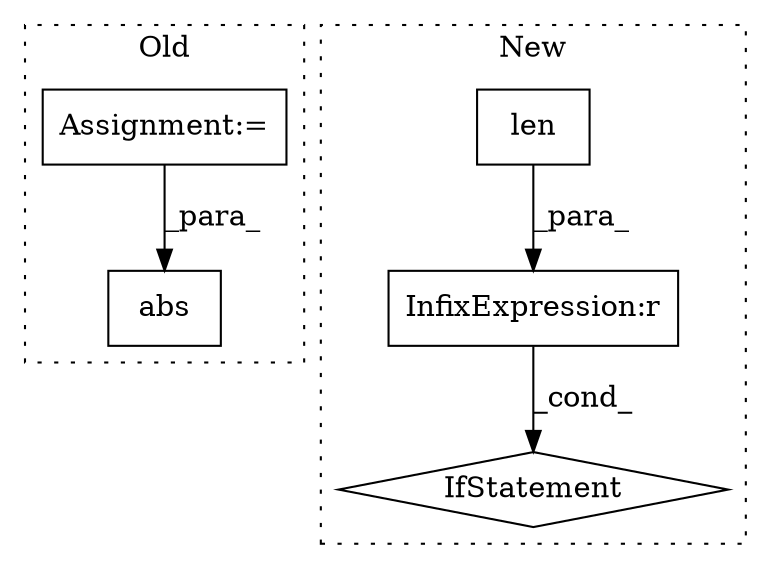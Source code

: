 digraph G {
subgraph cluster0 {
1 [label="abs" a="32" s="5398,5423" l="4,1" shape="box"];
5 [label="Assignment:=" a="7" s="4713" l="1" shape="box"];
label = "Old";
style="dotted";
}
subgraph cluster1 {
2 [label="len" a="32" s="4768,4775" l="4,1" shape="box"];
3 [label="InfixExpression:r" a="27" s="4763" l="4" shape="box"];
4 [label="IfStatement" a="25" s="4750,4781" l="4,2" shape="diamond"];
label = "New";
style="dotted";
}
2 -> 3 [label="_para_"];
3 -> 4 [label="_cond_"];
5 -> 1 [label="_para_"];
}
